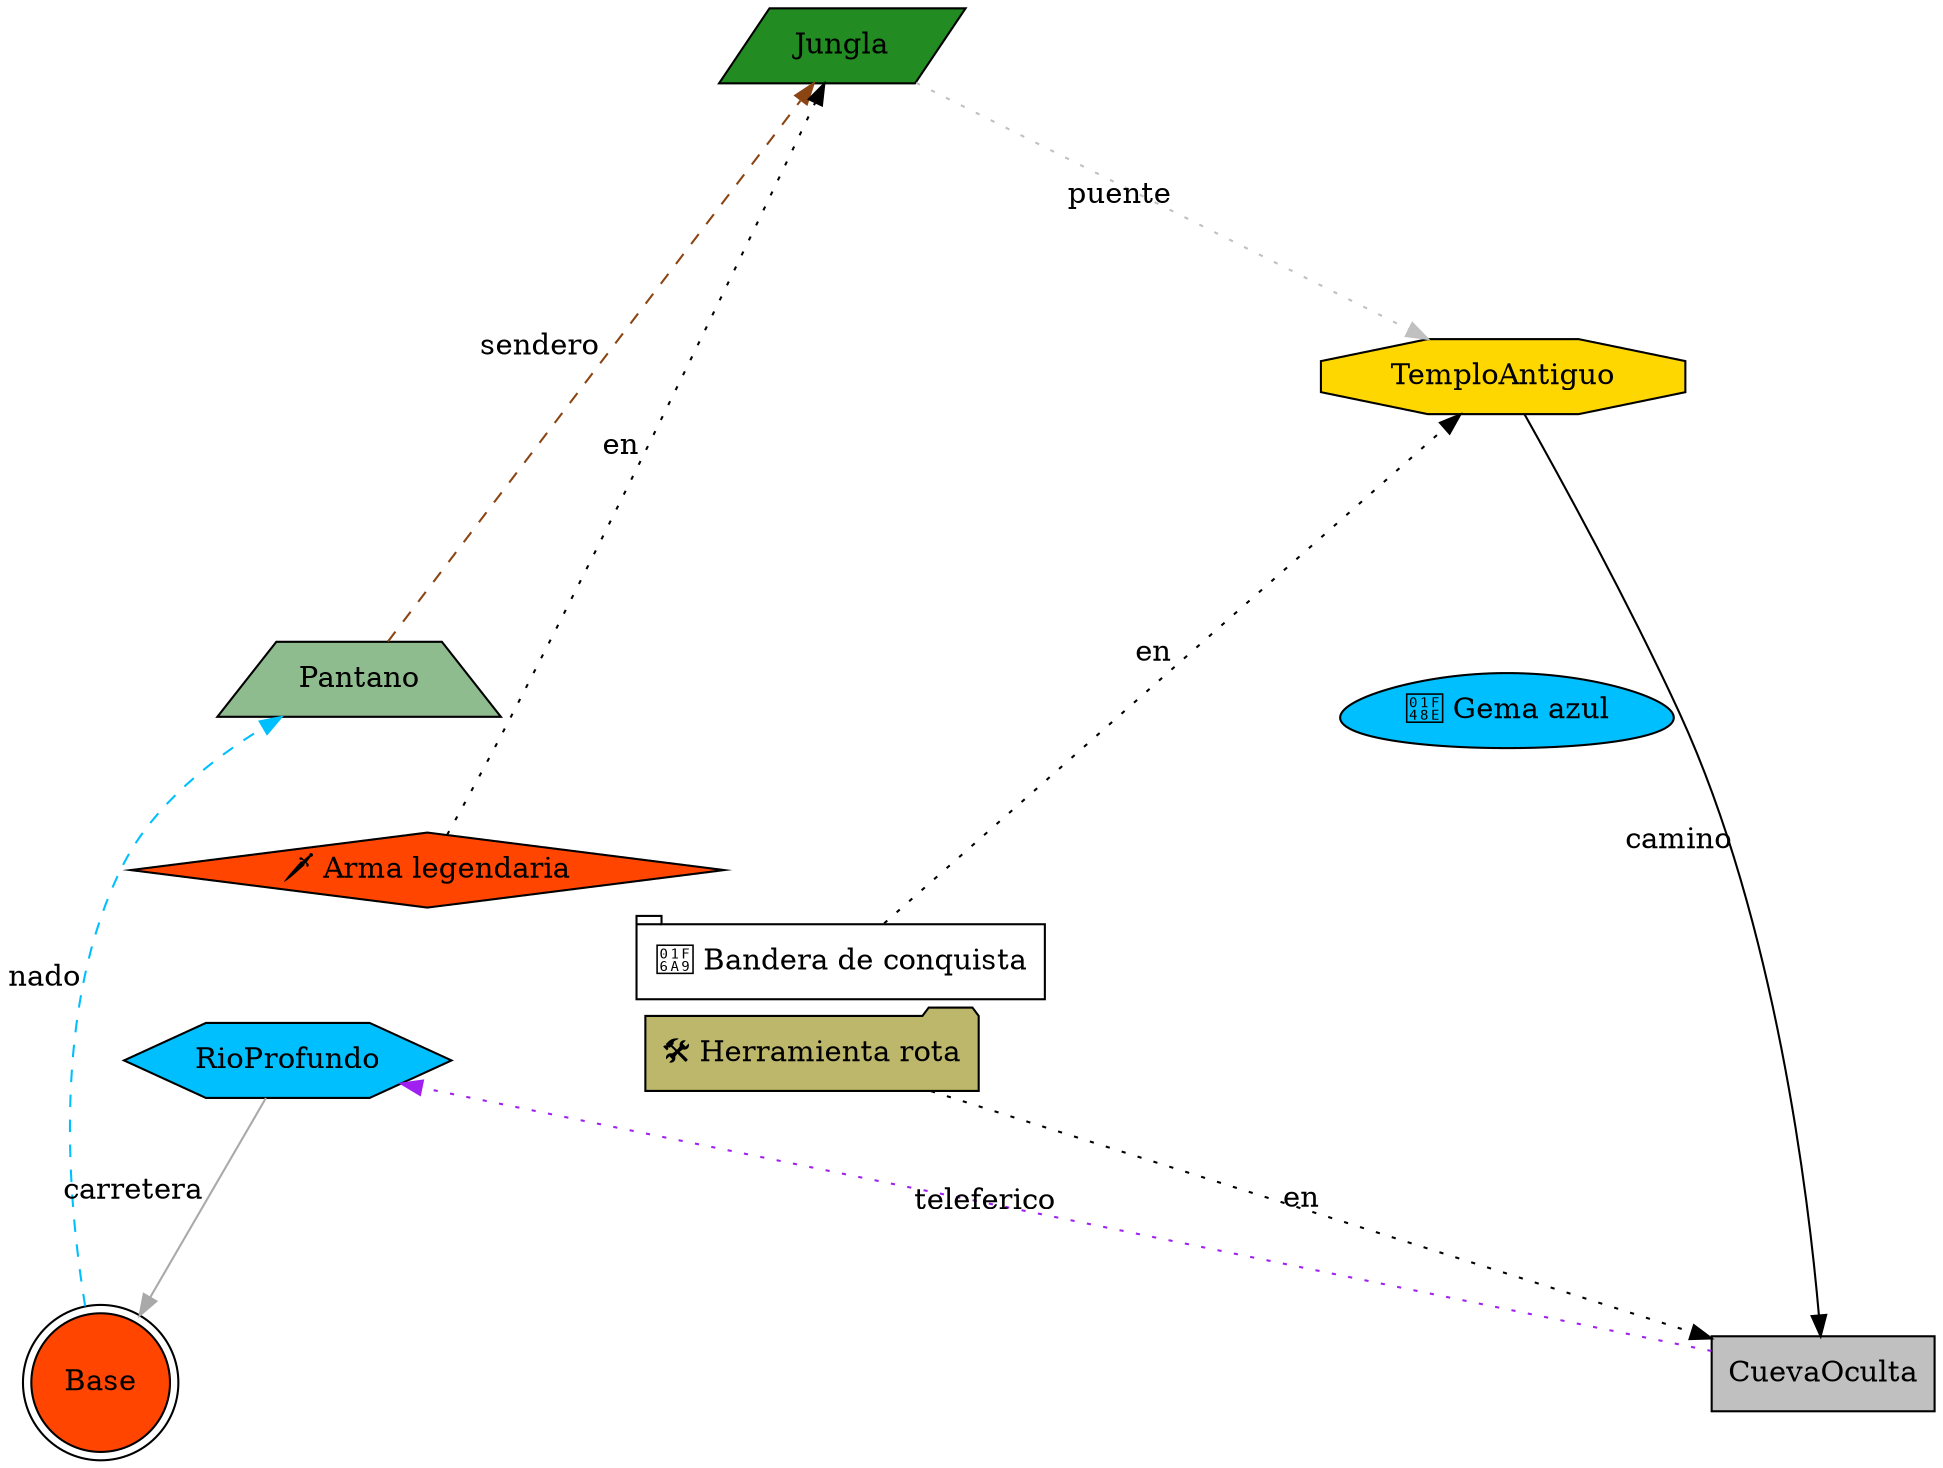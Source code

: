 digraph "Expedicion Volcanica" {
    layout=neato;
    overlap=false;
    splines=true;
    node [style=filled];
    node [style=filled];
    "Base" [shape=doublecircle, fillcolor=orangered, pos="0,0!"];
    "Pantano" [shape=trapezium, fillcolor=darkseagreen, pos="100,200!"];
    "Jungla" [shape=parallelogram, fillcolor=forestgreen, pos="200,400!"];
    "TemploAntiguo" [shape=octagon, fillcolor=gold, pos="400,300!"];
    "RioProfundo" [shape=hexagon, fillcolor=deepskyblue, pos="100,100!"];
    "CuevaOculta" [shape=box, fillcolor=gray, pos="500,0!"];
    "Base" -> "Pantano" [label="nado", style=dashed, color=deepskyblue];
    "Pantano" -> "Jungla" [label="sendero", style=dashed, color=saddlebrown];
    "Jungla" -> "TemploAntiguo" [label="puente", style=dotted, color=gray];
    "TemploAntiguo" -> "CuevaOculta" [label="camino", style=solid, color=black];
    "RioProfundo" -> "Base" [label="carretera", style=solid, color=darkgray];
    "CuevaOculta" -> "RioProfundo" [label="teleferico", style=dotted, color=purple];
    "obj_💎_Gema_azul" [label="💎 Gema azul", shape=egg, fillcolor=deepskyblue, pos="400,200!", style=filled];
    "obj_🗡️_Arma_legendaria" [label="🗡️ Arma legendaria", shape=diamond, fillcolor=orangered];
    "obj_🗡️_Arma_legendaria" -> "Jungla" [label="en", style=dotted];
    "obj_🚩_Bandera_de_conquista" [label="🚩 Bandera de conquista", shape=tab, fillcolor=white];
    "obj_🚩_Bandera_de_conquista" -> "TemploAntiguo" [label="en", style=dotted];
    "obj_🛠️_Herramienta_rota" [label="🛠️ Herramienta rota", shape=folder, fillcolor=darkkhaki];
    "obj_🛠️_Herramienta_rota" -> "CuevaOculta" [label="en", style=dotted];
}
